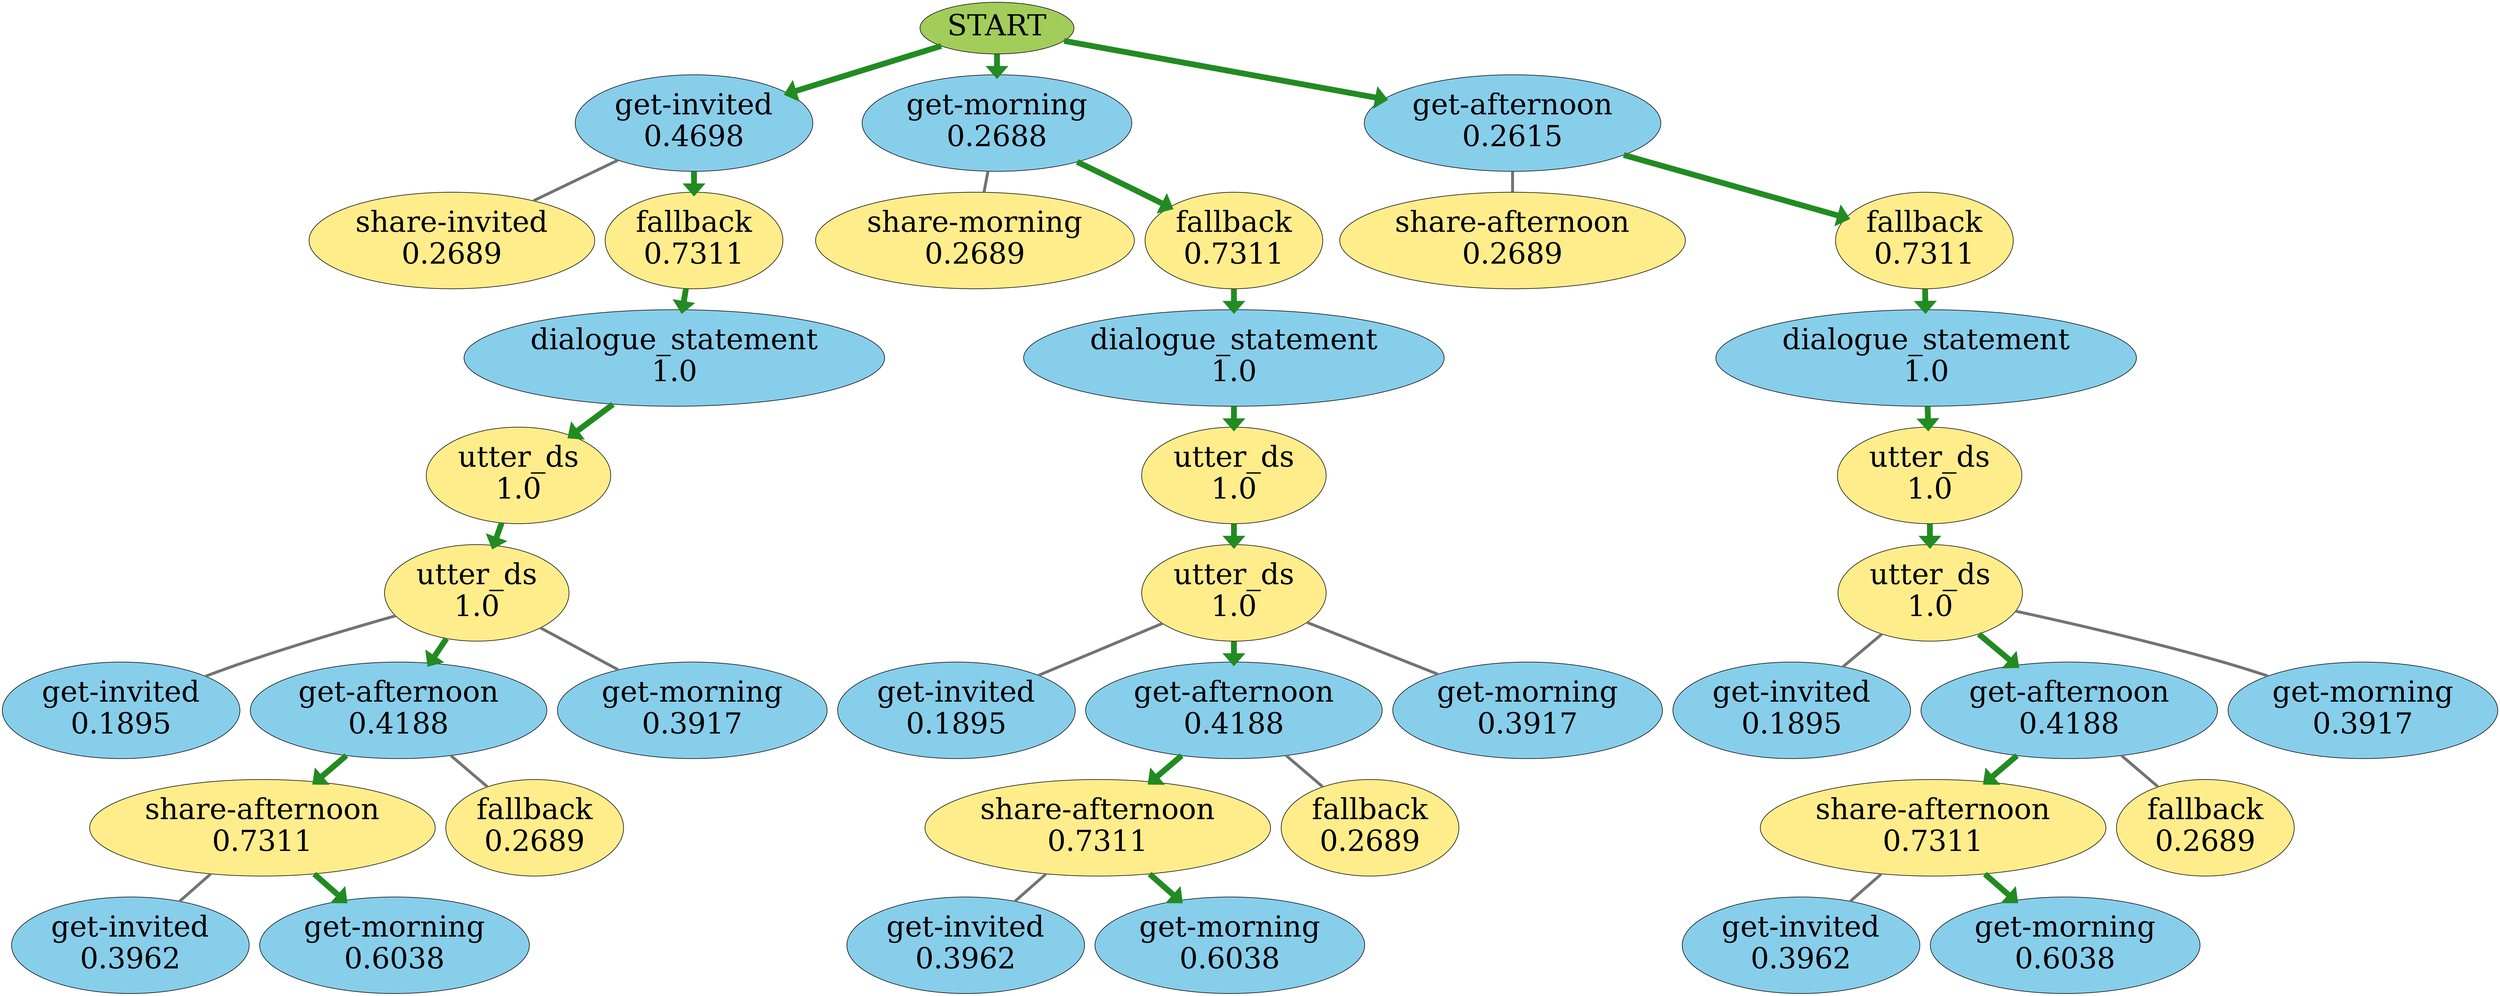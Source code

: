 strict digraph {
	0 [label=START fillcolor=darkolivegreen3 fontsize=50 style=filled]
	1 [label="get-invited
0.4698" fillcolor=skyblue fontsize=50 style=filled]
	0 -> 1 [arrowhead=normal color=purple penwidth=10.0]
	2 [label="get-morning
0.2688" fillcolor=skyblue fontsize=50 style=filled]
	0 -> 2 [arrowhead=normal color=purple penwidth=10.0]
	3 [label="get-afternoon
0.2615" fillcolor=skyblue fontsize=50 style=filled]
	0 -> 3 [arrowhead=normal color=purple penwidth=10.0]
	4 [label="share-invited
0.2689" fillcolor=lightgoldenrod1 fontsize=50 style=filled]
	1 -> 4 [arrowhead=none color=grey45 penwidth=5.0]
	5 [label="fallback
0.7311" fillcolor=lightgoldenrod1 fontsize=50 style=filled]
	1 -> 5 [arrowhead=normal color=purple penwidth=10.0]
	6 [label="share-morning
0.2689" fillcolor=lightgoldenrod1 fontsize=50 style=filled]
	2 -> 6 [arrowhead=none color=grey45 penwidth=5.0]
	7 [label="fallback
0.7311" fillcolor=lightgoldenrod1 fontsize=50 style=filled]
	2 -> 7 [arrowhead=normal color=purple penwidth=10.0]
	8 [label="share-afternoon
0.2689" fillcolor=lightgoldenrod1 fontsize=50 style=filled]
	3 -> 8 [arrowhead=none color=grey45 penwidth=5.0]
	9 [label="fallback
0.7311" fillcolor=lightgoldenrod1 fontsize=50 style=filled]
	3 -> 9 [arrowhead=normal color=purple penwidth=10.0]
	10 [label="dialogue_statement
1.0" fillcolor=skyblue fontsize=50 style=filled]
	5 -> 10 [arrowhead=normal color=purple penwidth=10.0]
	11 [label="dialogue_statement
1.0" fillcolor=skyblue fontsize=50 style=filled]
	7 -> 11 [arrowhead=normal color=purple penwidth=10.0]
	12 [label="dialogue_statement
1.0" fillcolor=skyblue fontsize=50 style=filled]
	9 -> 12 [arrowhead=normal color=purple penwidth=10.0]
	13 [label="utter_ds
1.0" fillcolor=lightgoldenrod1 fontsize=50 style=filled]
	10 -> 13 [arrowhead=normal color=purple penwidth=10.0]
	14 [label="utter_ds
1.0" fillcolor=lightgoldenrod1 fontsize=50 style=filled]
	11 -> 14 [arrowhead=normal color=purple penwidth=10.0]
	15 [label="utter_ds
1.0" fillcolor=lightgoldenrod1 fontsize=50 style=filled]
	12 -> 15 [arrowhead=normal color=purple penwidth=10.0]
	16 [label="utter_ds
1.0" fillcolor=lightgoldenrod1 fontsize=50 style=filled]
	13 -> 16 [arrowhead=normal color=purple penwidth=10.0]
	17 [label="utter_ds
1.0" fillcolor=lightgoldenrod1 fontsize=50 style=filled]
	14 -> 17 [arrowhead=normal color=purple penwidth=10.0]
	18 [label="utter_ds
1.0" fillcolor=lightgoldenrod1 fontsize=50 style=filled]
	15 -> 18 [arrowhead=normal color=purple penwidth=10.0]
	19 [label="get-invited
0.1895" fillcolor=skyblue fontsize=50 style=filled]
	16 -> 19 [arrowhead=none color=grey45 penwidth=5.0]
	20 [label="get-afternoon
0.4188" fillcolor=skyblue fontsize=50 style=filled]
	16 -> 20 [arrowhead=normal color=purple penwidth=10.0]
	21 [label="get-morning
0.3917" fillcolor=skyblue fontsize=50 style=filled]
	16 -> 21 [arrowhead=none color=grey45 penwidth=5.0]
	22 [label="get-invited
0.1895" fillcolor=skyblue fontsize=50 style=filled]
	17 -> 22 [arrowhead=none color=grey45 penwidth=5.0]
	23 [label="get-afternoon
0.4188" fillcolor=skyblue fontsize=50 style=filled]
	17 -> 23 [arrowhead=normal color=purple penwidth=10.0]
	24 [label="get-morning
0.3917" fillcolor=skyblue fontsize=50 style=filled]
	17 -> 24 [arrowhead=none color=grey45 penwidth=5.0]
	25 [label="get-invited
0.1895" fillcolor=skyblue fontsize=50 style=filled]
	18 -> 25 [arrowhead=none color=grey45 penwidth=5.0]
	26 [label="get-afternoon
0.4188" fillcolor=skyblue fontsize=50 style=filled]
	18 -> 26 [arrowhead=normal color=purple penwidth=10.0]
	27 [label="get-morning
0.3917" fillcolor=skyblue fontsize=50 style=filled]
	18 -> 27 [arrowhead=none color=grey45 penwidth=5.0]
	28 [label="share-afternoon
0.7311" fillcolor=lightgoldenrod1 fontsize=50 style=filled]
	20 -> 28 [arrowhead=normal color=purple penwidth=10.0]
	29 [label="fallback
0.2689" fillcolor=lightgoldenrod1 fontsize=50 style=filled]
	20 -> 29 [arrowhead=none color=grey45 penwidth=5.0]
	30 [label="share-afternoon
0.7311" fillcolor=lightgoldenrod1 fontsize=50 style=filled]
	23 -> 30 [arrowhead=normal color=purple penwidth=10.0]
	31 [label="fallback
0.2689" fillcolor=lightgoldenrod1 fontsize=50 style=filled]
	23 -> 31 [arrowhead=none color=grey45 penwidth=5.0]
	32 [label="share-afternoon
0.7311" fillcolor=lightgoldenrod1 fontsize=50 style=filled]
	26 -> 32 [arrowhead=normal color=purple penwidth=10.0]
	33 [label="fallback
0.2689" fillcolor=lightgoldenrod1 fontsize=50 style=filled]
	26 -> 33 [arrowhead=none color=grey45 penwidth=5.0]
	34 [label="get-invited
0.3962" fillcolor=skyblue fontsize=50 style=filled]
	28 -> 34 [arrowhead=none color=grey45 penwidth=5.0]
	35 [label="get-morning
0.6038" fillcolor=skyblue fontsize=50 style=filled]
	28 -> 35 [arrowhead=normal color=purple penwidth=10.0]
	36 [label="get-invited
0.3962" fillcolor=skyblue fontsize=50 style=filled]
	30 -> 36 [arrowhead=none color=grey45 penwidth=5.0]
	37 [label="get-morning
0.6038" fillcolor=skyblue fontsize=50 style=filled]
	30 -> 37 [arrowhead=normal color=purple penwidth=10.0]
	38 [label="get-invited
0.3962" fillcolor=skyblue fontsize=50 style=filled]
	32 -> 38 [arrowhead=none color=grey45 penwidth=5.0]
	39 [label="get-morning
0.6038" fillcolor=skyblue fontsize=50 style=filled]
	32 -> 39 [arrowhead=normal color=purple penwidth=10.0]
	0 -> 1 [arrowhead=normal color=forestgreen penwidth=10.0]
	1 -> 5 [arrowhead=normal color=forestgreen penwidth=10.0]
	5 -> 10 [arrowhead=normal color=forestgreen penwidth=10.0]
	10 -> 13 [arrowhead=normal color=forestgreen penwidth=10.0]
	13 -> 16 [arrowhead=normal color=forestgreen penwidth=10.0]
	16 -> 20 [arrowhead=normal color=forestgreen penwidth=10.0]
	20 -> 28 [arrowhead=normal color=forestgreen penwidth=10.0]
	28 -> 35 [arrowhead=normal color=forestgreen penwidth=10.0]
	0 -> 2 [arrowhead=normal color=forestgreen penwidth=10.0]
	2 -> 7 [arrowhead=normal color=forestgreen penwidth=10.0]
	7 -> 11 [arrowhead=normal color=forestgreen penwidth=10.0]
	11 -> 14 [arrowhead=normal color=forestgreen penwidth=10.0]
	14 -> 17 [arrowhead=normal color=forestgreen penwidth=10.0]
	17 -> 23 [arrowhead=normal color=forestgreen penwidth=10.0]
	23 -> 30 [arrowhead=normal color=forestgreen penwidth=10.0]
	30 -> 37 [arrowhead=normal color=forestgreen penwidth=10.0]
	0 -> 3 [arrowhead=normal color=forestgreen penwidth=10.0]
	3 -> 9 [arrowhead=normal color=forestgreen penwidth=10.0]
	9 -> 12 [arrowhead=normal color=forestgreen penwidth=10.0]
	12 -> 15 [arrowhead=normal color=forestgreen penwidth=10.0]
	15 -> 18 [arrowhead=normal color=forestgreen penwidth=10.0]
	18 -> 26 [arrowhead=normal color=forestgreen penwidth=10.0]
	26 -> 32 [arrowhead=normal color=forestgreen penwidth=10.0]
	32 -> 39 [arrowhead=normal color=forestgreen penwidth=10.0]
}
